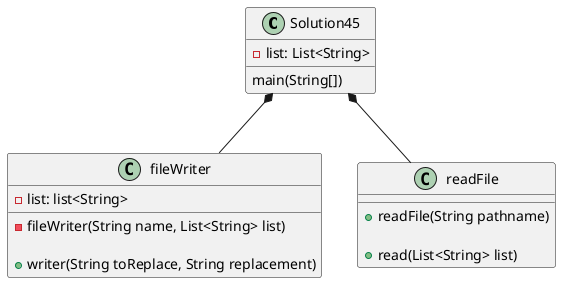 @startuml
class Solution45 {
    'attribute
    -list: List<String>

    main(String[])
        'prompt for the output file
        'call the readFile object
        'store the scanned lines into the list

        'call the fileWriter object
        'prints out the output into a file
        'display the output that was written into the file
}

class fileWriter {
    'call the fileWriter object
    'attributes:
    -list: list<String>
    'constructor
    -fileWriter(String name, List<String> list)

    +writer(String toReplace, String replacement)
        'StringBuilder object
        '(for-loop) iterates through the list
            'replace the words
            'store the output into a string builder
            'prints out the output into a file

        'close the fileWriter method
        'return the string builder
}

class readFile{
    'scanner object
    'constructor
    +readFile(String pathname)

    +read(List<String> list)
    'try scanning the lines
        'store the scanned lines into the list
    'catch all the exception and prints it
    'close the scanner

    'return the array list
}


Solution45 *-- readFile
Solution45 *-- fileWriter
@enduml